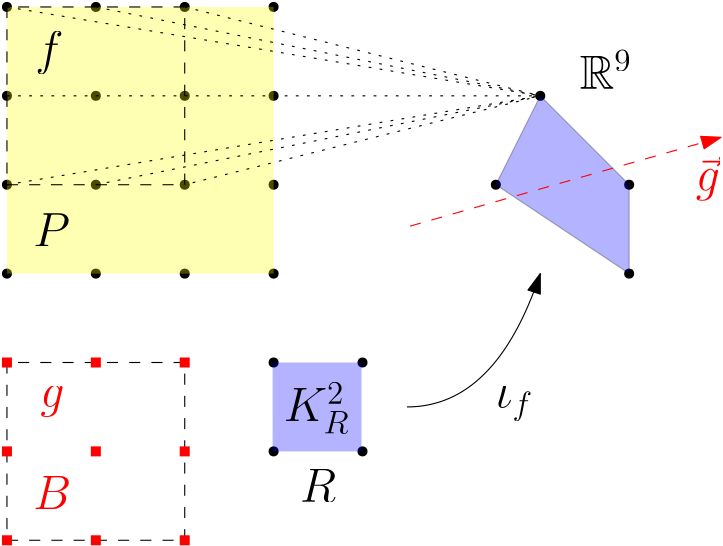<?xml version="1.0"?>
<!DOCTYPE ipe SYSTEM "ipe.dtd">
<ipe version="70206" creator="Ipe 7.2.7">
<info created="D:20220517123024" modified="D:20220519134115"/>
<preamble>\usepackage{amsmath,amsfonts}</preamble>
<ipestyle name="basic">
<symbol name="arrow/arc(spx)">
<path stroke="sym-stroke" fill="sym-stroke" pen="sym-pen">
0 0 m
-1 0.333 l
-1 -0.333 l
h
</path>
</symbol>
<symbol name="arrow/farc(spx)">
<path stroke="sym-stroke" fill="white" pen="sym-pen">
0 0 m
-1 0.333 l
-1 -0.333 l
h
</path>
</symbol>
<symbol name="arrow/ptarc(spx)">
<path stroke="sym-stroke" fill="sym-stroke" pen="sym-pen">
0 0 m
-1 0.333 l
-0.8 0 l
-1 -0.333 l
h
</path>
</symbol>
<symbol name="arrow/fptarc(spx)">
<path stroke="sym-stroke" fill="white" pen="sym-pen">
0 0 m
-1 0.333 l
-0.8 0 l
-1 -0.333 l
h
</path>
</symbol>
<symbol name="mark/circle(sx)" transformations="translations">
<path fill="sym-stroke">
0.6 0 0 0.6 0 0 e
0.4 0 0 0.4 0 0 e
</path>
</symbol>
<symbol name="mark/disk(sx)" transformations="translations">
<path fill="sym-stroke">
0.6 0 0 0.6 0 0 e
</path>
</symbol>
<symbol name="mark/fdisk(sfx)" transformations="translations">
<group>
<path fill="sym-fill">
0.5 0 0 0.5 0 0 e
</path>
<path fill="sym-stroke" fillrule="eofill">
0.6 0 0 0.6 0 0 e
0.4 0 0 0.4 0 0 e
</path>
</group>
</symbol>
<symbol name="mark/box(sx)" transformations="translations">
<path fill="sym-stroke" fillrule="eofill">
-0.6 -0.6 m
0.6 -0.6 l
0.6 0.6 l
-0.6 0.6 l
h
-0.4 -0.4 m
0.4 -0.4 l
0.4 0.4 l
-0.4 0.4 l
h
</path>
</symbol>
<symbol name="mark/square(sx)" transformations="translations">
<path fill="sym-stroke">
-0.6 -0.6 m
0.6 -0.6 l
0.6 0.6 l
-0.6 0.6 l
h
</path>
</symbol>
<symbol name="mark/fsquare(sfx)" transformations="translations">
<group>
<path fill="sym-fill">
-0.5 -0.5 m
0.5 -0.5 l
0.5 0.5 l
-0.5 0.5 l
h
</path>
<path fill="sym-stroke" fillrule="eofill">
-0.6 -0.6 m
0.6 -0.6 l
0.6 0.6 l
-0.6 0.6 l
h
-0.4 -0.4 m
0.4 -0.4 l
0.4 0.4 l
-0.4 0.4 l
h
</path>
</group>
</symbol>
<symbol name="mark/cross(sx)" transformations="translations">
<group>
<path fill="sym-stroke">
-0.43 -0.57 m
0.57 0.43 l
0.43 0.57 l
-0.57 -0.43 l
h
</path>
<path fill="sym-stroke">
-0.43 0.57 m
0.57 -0.43 l
0.43 -0.57 l
-0.57 0.43 l
h
</path>
</group>
</symbol>
<symbol name="arrow/fnormal(spx)">
<path stroke="sym-stroke" fill="white" pen="sym-pen">
0 0 m
-1 0.333 l
-1 -0.333 l
h
</path>
</symbol>
<symbol name="arrow/pointed(spx)">
<path stroke="sym-stroke" fill="sym-stroke" pen="sym-pen">
0 0 m
-1 0.333 l
-0.8 0 l
-1 -0.333 l
h
</path>
</symbol>
<symbol name="arrow/fpointed(spx)">
<path stroke="sym-stroke" fill="white" pen="sym-pen">
0 0 m
-1 0.333 l
-0.8 0 l
-1 -0.333 l
h
</path>
</symbol>
<symbol name="arrow/linear(spx)">
<path stroke="sym-stroke" pen="sym-pen">
-1 0.333 m
0 0 l
-1 -0.333 l
</path>
</symbol>
<symbol name="arrow/fdouble(spx)">
<path stroke="sym-stroke" fill="white" pen="sym-pen">
0 0 m
-1 0.333 l
-1 -0.333 l
h
-1 0 m
-2 0.333 l
-2 -0.333 l
h
</path>
</symbol>
<symbol name="arrow/double(spx)">
<path stroke="sym-stroke" fill="sym-stroke" pen="sym-pen">
0 0 m
-1 0.333 l
-1 -0.333 l
h
-1 0 m
-2 0.333 l
-2 -0.333 l
h
</path>
</symbol>
<pen name="heavier" value="0.8"/>
<pen name="fat" value="1.2"/>
<pen name="ultrafat" value="2"/>
<symbolsize name="large" value="5"/>
<symbolsize name="small" value="2"/>
<symbolsize name="tiny" value="1.1"/>
<arrowsize name="large" value="10"/>
<arrowsize name="small" value="5"/>
<arrowsize name="tiny" value="3"/>
<color name="red" value="1 0 0"/>
<color name="green" value="0 1 0"/>
<color name="blue" value="0 0 1"/>
<color name="yellow" value="1 1 0"/>
<color name="orange" value="1 0.647 0"/>
<color name="gold" value="1 0.843 0"/>
<color name="purple" value="0.627 0.125 0.941"/>
<color name="gray" value="0.745"/>
<color name="brown" value="0.647 0.165 0.165"/>
<color name="navy" value="0 0 0.502"/>
<color name="pink" value="1 0.753 0.796"/>
<color name="seagreen" value="0.18 0.545 0.341"/>
<color name="turquoise" value="0.251 0.878 0.816"/>
<color name="violet" value="0.933 0.51 0.933"/>
<color name="darkblue" value="0 0 0.545"/>
<color name="darkcyan" value="0 0.545 0.545"/>
<color name="darkgray" value="0.663"/>
<color name="darkgreen" value="0 0.392 0"/>
<color name="darkmagenta" value="0.545 0 0.545"/>
<color name="darkorange" value="1 0.549 0"/>
<color name="darkred" value="0.545 0 0"/>
<color name="lightblue" value="0.678 0.847 0.902"/>
<color name="lightcyan" value="0.878 1 1"/>
<color name="lightgray" value="0.827"/>
<color name="lightgreen" value="0.565 0.933 0.565"/>
<color name="lightyellow" value="1 1 0.878"/>
<dashstyle name="dashed" value="[4] 0"/>
<dashstyle name="dotted" value="[1 3] 0"/>
<dashstyle name="dash dotted" value="[4 2 1 2] 0"/>
<dashstyle name="dash dot dotted" value="[4 2 1 2 1 2] 0"/>
<textsize name="large" value="\large"/>
<textsize name="Large" value="\Large"/>
<textsize name="LARGE" value="\LARGE"/>
<textsize name="huge" value="\huge"/>
<textsize name="Huge" value="\Huge"/>
<textsize name="small" value="\small"/>
<textsize name="footnote" value="\footnotesize"/>
<textsize name="tiny" value="\tiny"/>
<textstyle name="center" begin="\begin{center}" end="\end{center}"/>
<textstyle name="itemize" begin="\begin{itemize}" end="\end{itemize}"/>
<textstyle name="item" begin="\begin{itemize}\item{}" end="\end{itemize}"/>
<gridsize name="4 pts" value="4"/>
<gridsize name="8 pts (~3 mm)" value="8"/>
<gridsize name="16 pts (~6 mm)" value="16"/>
<gridsize name="32 pts (~12 mm)" value="32"/>
<gridsize name="10 pts (~3.5 mm)" value="10"/>
<gridsize name="20 pts (~7 mm)" value="20"/>
<gridsize name="14 pts (~5 mm)" value="14"/>
<gridsize name="28 pts (~10 mm)" value="28"/>
<gridsize name="56 pts (~20 mm)" value="56"/>
<anglesize name="90 deg" value="90"/>
<anglesize name="60 deg" value="60"/>
<anglesize name="45 deg" value="45"/>
<anglesize name="30 deg" value="30"/>
<anglesize name="22.5 deg" value="22.5"/>
<opacity name="10%" value="0.1"/>
<opacity name="30%" value="0.3"/>
<opacity name="50%" value="0.5"/>
<opacity name="75%" value="0.75"/>
<tiling name="falling" angle="-60" step="4" width="1"/>
<tiling name="rising" angle="30" step="4" width="1"/>
</ipestyle>
<page>
<layer name="alpha"/>
<view layers="alpha" active="alpha"/>
<use layer="alpha" name="mark/disk(sx)" pos="64 704" size="normal" stroke="black"/>
<use name="mark/disk(sx)" pos="96 704" size="normal" stroke="black"/>
<use name="mark/disk(sx)" pos="128 704" size="normal" stroke="black"/>
<use name="mark/disk(sx)" pos="64 672" size="normal" stroke="black"/>
<use name="mark/disk(sx)" pos="96 672" size="normal" stroke="black"/>
<use name="mark/disk(sx)" pos="128 672" size="normal" stroke="black"/>
<use name="mark/disk(sx)" pos="64 640" size="normal" stroke="black"/>
<use name="mark/disk(sx)" pos="96 640" size="normal" stroke="black"/>
<use name="mark/disk(sx)" pos="128 640" size="normal" stroke="black"/>
<use name="mark/disk(sx)" pos="160 704" size="normal" stroke="black"/>
<use name="mark/disk(sx)" pos="160 672" size="normal" stroke="black"/>
<use name="mark/disk(sx)" pos="160 640" size="normal" stroke="black"/>
<use name="mark/disk(sx)" pos="64 608" size="normal" stroke="black"/>
<use name="mark/disk(sx)" pos="96 608" size="normal" stroke="black"/>
<use name="mark/disk(sx)" pos="128 608" size="normal" stroke="black"/>
<use name="mark/disk(sx)" pos="160 608" size="normal" stroke="black"/>
<path fill="yellow" opacity="30%">
64 704 m
64 672 l
96 672 l
96 704 l
h
</path>
<path matrix="1 0 0 1 32 0" fill="yellow" opacity="30%">
64 704 m
64 672 l
96 672 l
96 704 l
h
</path>
<path matrix="1 0 0 1 64 0" fill="yellow" opacity="30%">
64 704 m
64 672 l
96 672 l
96 704 l
h
</path>
<path matrix="1 0 0 1 0 -32" fill="yellow" opacity="30%">
64 704 m
64 672 l
96 672 l
96 704 l
h
</path>
<path matrix="1 0 0 1 32 -32" fill="yellow" opacity="30%">
64 704 m
64 672 l
96 672 l
96 704 l
h
</path>
<path matrix="1 0 0 1 64 -32" fill="yellow" opacity="30%">
64 704 m
64 672 l
96 672 l
96 704 l
h
</path>
<path matrix="1 0 0 1 0 -64" fill="yellow" opacity="30%">
64 704 m
64 672 l
96 672 l
96 704 l
h
</path>
<path matrix="1 0 0 1 32 -64" fill="yellow" opacity="30%">
64 704 m
64 672 l
96 672 l
96 704 l
h
</path>
<path matrix="1 0 0 1 64 -64" fill="yellow" opacity="30%">
64 704 m
64 672 l
96 672 l
96 704 l
h
</path>
<path stroke="black" dash="dashed">
64 704 m
64 640 l
128 640 l
128 704 l
h
</path>
<path matrix="1 0 0 1 0 -128" stroke="black" dash="dashed">
64 704 m
64 640 l
128 640 l
128 704 l
h
</path>
<use matrix="1 0 0 1 96 0" name="mark/disk(sx)" pos="64 576" size="normal" stroke="black"/>
<use matrix="1 0 0 1 96 0" name="mark/disk(sx)" pos="96 576" size="normal" stroke="black"/>
<use matrix="1 0 0 1 96 0" name="mark/disk(sx)" pos="64 544" size="normal" stroke="black"/>
<use matrix="1 0 0 1 96 0" name="mark/disk(sx)" pos="96 544" size="normal" stroke="black"/>
<path matrix="1 0 0 1 95.6365 -128" fill="blue" opacity="30%">
64 704 m
64 672 l
96 672 l
96 704 l
h
</path>
<text matrix="1 0 0 1 14.1969 -29.4505" transformations="translations" pos="256 704" stroke="black" type="label" width="18.785" height="13.952" depth="0" valign="baseline" size="LARGE" style="math">\mathbb{R}^9</text>
<use name="mark/disk(sx)" pos="256 672" size="normal" stroke="black"/>
<use name="mark/disk(sx)" pos="240 640" size="normal" stroke="black"/>
<use name="mark/disk(sx)" pos="288 608" size="normal" stroke="black"/>
<use name="mark/disk(sx)" pos="288 640" size="normal" stroke="black"/>
<path stroke="black" fill="blue" opacity="30%">
256 672 m
240 640 l
288 608 l
288 640 l
256 672 l
</path>
<path stroke="black" dash="dotted">
256 672 m
128 640 l
</path>
<path stroke="black" dash="dotted">
128 704 m
256 672 l
</path>
<path stroke="black" dash="dotted">
64 704 m
256 672 l
</path>
<path stroke="black" dash="dotted">
96 704 m
256 672 l
</path>
<path stroke="black" dash="dotted">
64 672 m
256 672 l
</path>
<path stroke="black" cap="1">
80 640 m
80 640 l
</path>
<path stroke="black" dash="dotted">
64 640 m
256 672 l
</path>
<path stroke="black" dash="dotted">
96 640 m
256 672 l
</path>
<path stroke="black" arrow="normal/normal">
208 560 m
240 560
256 608 c
</path>
<text transformations="translations" pos="240 560" stroke="black" type="label" width="13.502" height="7.409" depth="4.91" valign="baseline" size="LARGE" style="math">\iota_{f}</text>
<text matrix="1 0 0 1 -5.81642 59.2742" transformations="translations" pos="80 624" stroke="black" type="label" width="10.147" height="11.953" depth="3.35" valign="baseline" size="LARGE" style="math">f</text>
<text matrix="1 0 0 1 -6.54347 -36.7258" transformations="translations" pos="80 560" stroke="red" type="label" width="13.675" height="11.764" depth="0" valign="baseline" size="LARGE" style="math">B</text>
<text matrix="1 0 0 1 -6.54347 -34.1714" transformations="translations" pos="176 560" stroke="black" type="label" width="12.972" height="11.764" depth="0" valign="baseline" size="LARGE" style="math">R</text>
<use name="mark/square(sx)" pos="64 576" size="normal" stroke="red"/>
<use name="mark/square(sx)" pos="96 576" size="normal" stroke="red"/>
<use name="mark/square(sx)" pos="128 576" size="normal" stroke="red"/>
<use name="mark/square(sx)" pos="64 544" size="normal" stroke="red"/>
<use name="mark/square(sx)" pos="96 544" size="normal" stroke="red"/>
<use name="mark/square(sx)" pos="128 544" size="normal" stroke="red"/>
<use name="mark/square(sx)" pos="64 512" size="normal" stroke="red"/>
<use name="mark/square(sx)" pos="96 512" size="normal" stroke="red"/>
<use name="mark/square(sx)" pos="128 512" size="normal" stroke="red"/>
<text matrix="1 0 0 1 -35.9988 32" transformations="translations" pos="112 528" stroke="red" type="label" width="8.689" height="7.41" depth="3.35" valign="baseline" size="LARGE" style="math">g</text>
<path matrix="1 0 0 1 -14.9046 17.0857" stroke="red" dash="dashed" arrow="normal/normal">
224 608 m
336 640 l
</path>
<text matrix="1 0 0 1 200.007 109.824" transformations="translations" pos="112 528" stroke="red" type="label" width="8.689" height="12.268" depth="3.35" valign="baseline" size="LARGE" style="math">\vec{g}</text>
<text matrix="1 0 0 1 -12.3601 -5.08933" transformations="translations" pos="176 560" stroke="black" type="label" width="23.848" height="13.948" depth="4.68" valign="baseline" size="LARGE" style="math">K_{R}^2</text>
<text matrix="1 0 0 1 -6.51668 -6.12631" transformations="translations" pos="80 624" stroke="black" type="label" width="13.206" height="11.764" depth="0" valign="baseline" size="LARGE" style="math">P</text>
</page>
</ipe>
